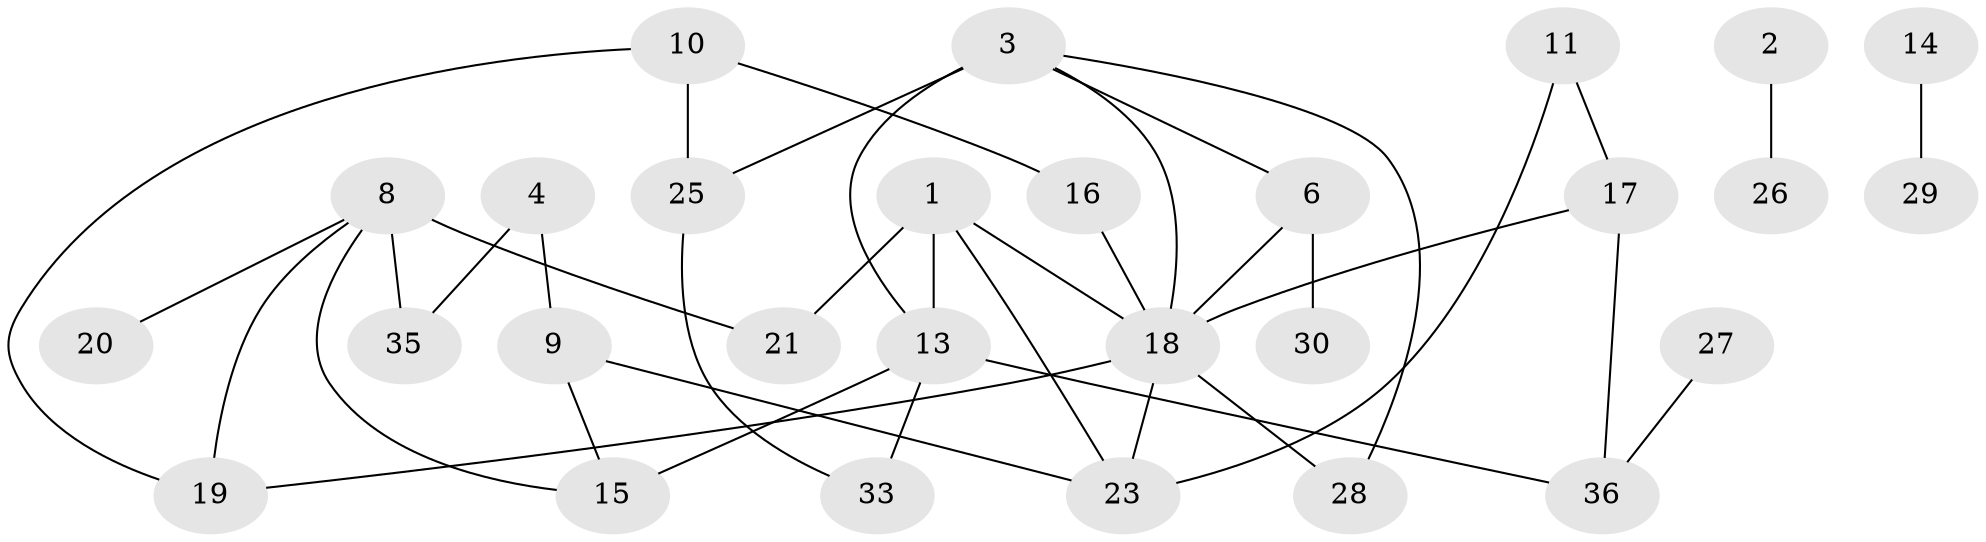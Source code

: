 // original degree distribution, {2: 0.323943661971831, 3: 0.15492957746478872, 0: 0.09859154929577464, 4: 0.14084507042253522, 1: 0.23943661971830985, 5: 0.028169014084507043, 6: 0.014084507042253521}
// Generated by graph-tools (version 1.1) at 2025/33/03/09/25 02:33:42]
// undirected, 28 vertices, 38 edges
graph export_dot {
graph [start="1"]
  node [color=gray90,style=filled];
  1;
  2;
  3;
  4;
  6;
  8;
  9;
  10;
  11;
  13;
  14;
  15;
  16;
  17;
  18;
  19;
  20;
  21;
  23;
  25;
  26;
  27;
  28;
  29;
  30;
  33;
  35;
  36;
  1 -- 13 [weight=1.0];
  1 -- 18 [weight=2.0];
  1 -- 21 [weight=1.0];
  1 -- 23 [weight=1.0];
  2 -- 26 [weight=1.0];
  3 -- 6 [weight=1.0];
  3 -- 13 [weight=2.0];
  3 -- 18 [weight=1.0];
  3 -- 25 [weight=1.0];
  3 -- 28 [weight=1.0];
  4 -- 9 [weight=1.0];
  4 -- 35 [weight=1.0];
  6 -- 18 [weight=1.0];
  6 -- 30 [weight=1.0];
  8 -- 15 [weight=1.0];
  8 -- 19 [weight=1.0];
  8 -- 20 [weight=1.0];
  8 -- 21 [weight=2.0];
  8 -- 35 [weight=1.0];
  9 -- 15 [weight=1.0];
  9 -- 23 [weight=1.0];
  10 -- 16 [weight=1.0];
  10 -- 19 [weight=1.0];
  10 -- 25 [weight=1.0];
  11 -- 17 [weight=1.0];
  11 -- 23 [weight=1.0];
  13 -- 15 [weight=2.0];
  13 -- 33 [weight=1.0];
  13 -- 36 [weight=1.0];
  14 -- 29 [weight=1.0];
  16 -- 18 [weight=1.0];
  17 -- 18 [weight=1.0];
  17 -- 36 [weight=1.0];
  18 -- 19 [weight=1.0];
  18 -- 23 [weight=1.0];
  18 -- 28 [weight=1.0];
  25 -- 33 [weight=1.0];
  27 -- 36 [weight=1.0];
}
